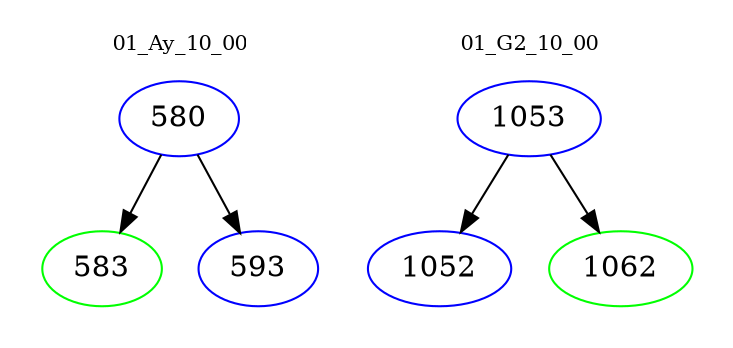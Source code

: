 digraph{
subgraph cluster_0 {
color = white
label = "01_Ay_10_00";
fontsize=10;
T0_580 [label="580", color="blue"]
T0_580 -> T0_583 [color="black"]
T0_583 [label="583", color="green"]
T0_580 -> T0_593 [color="black"]
T0_593 [label="593", color="blue"]
}
subgraph cluster_1 {
color = white
label = "01_G2_10_00";
fontsize=10;
T1_1053 [label="1053", color="blue"]
T1_1053 -> T1_1052 [color="black"]
T1_1052 [label="1052", color="blue"]
T1_1053 -> T1_1062 [color="black"]
T1_1062 [label="1062", color="green"]
}
}
